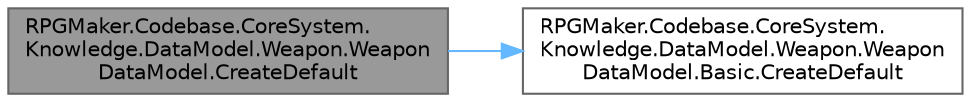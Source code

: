 digraph "RPGMaker.Codebase.CoreSystem.Knowledge.DataModel.Weapon.WeaponDataModel.CreateDefault"
{
 // LATEX_PDF_SIZE
  bgcolor="transparent";
  edge [fontname=Helvetica,fontsize=10,labelfontname=Helvetica,labelfontsize=10];
  node [fontname=Helvetica,fontsize=10,shape=box,height=0.2,width=0.4];
  rankdir="LR";
  Node1 [id="Node000001",label="RPGMaker.Codebase.CoreSystem.\lKnowledge.DataModel.Weapon.Weapon\lDataModel.CreateDefault",height=0.2,width=0.4,color="gray40", fillcolor="grey60", style="filled", fontcolor="black",tooltip=" "];
  Node1 -> Node2 [id="edge1_Node000001_Node000002",color="steelblue1",style="solid",tooltip=" "];
  Node2 [id="Node000002",label="RPGMaker.Codebase.CoreSystem.\lKnowledge.DataModel.Weapon.Weapon\lDataModel.Basic.CreateDefault",height=0.2,width=0.4,color="grey40", fillcolor="white", style="filled",URL="$dd/dea/class_r_p_g_maker_1_1_codebase_1_1_core_system_1_1_knowledge_1_1_data_model_1_1_weapon_1_1_weapon_data_model_1_1_basic.html#a30848a06287bd5b184eb4969e8ff9527",tooltip=" "];
}
